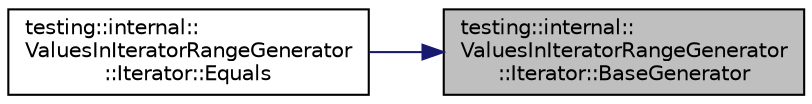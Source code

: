 digraph "testing::internal::ValuesInIteratorRangeGenerator::Iterator::BaseGenerator"
{
 // LATEX_PDF_SIZE
  bgcolor="transparent";
  edge [fontname="Helvetica",fontsize="10",labelfontname="Helvetica",labelfontsize="10"];
  node [fontname="Helvetica",fontsize="10",shape=record];
  rankdir="RL";
  Node1 [label="testing::internal::\lValuesInIteratorRangeGenerator\l::Iterator::BaseGenerator",height=0.2,width=0.4,color="black", fillcolor="grey75", style="filled", fontcolor="black",tooltip=" "];
  Node1 -> Node2 [dir="back",color="midnightblue",fontsize="10",style="solid",fontname="Helvetica"];
  Node2 [label="testing::internal::\lValuesInIteratorRangeGenerator\l::Iterator::Equals",height=0.2,width=0.4,color="black",URL="$classtesting_1_1internal_1_1ValuesInIteratorRangeGenerator_1_1Iterator.html#a75604bc318aca22ff8607b68bfb44e96",tooltip=" "];
}
